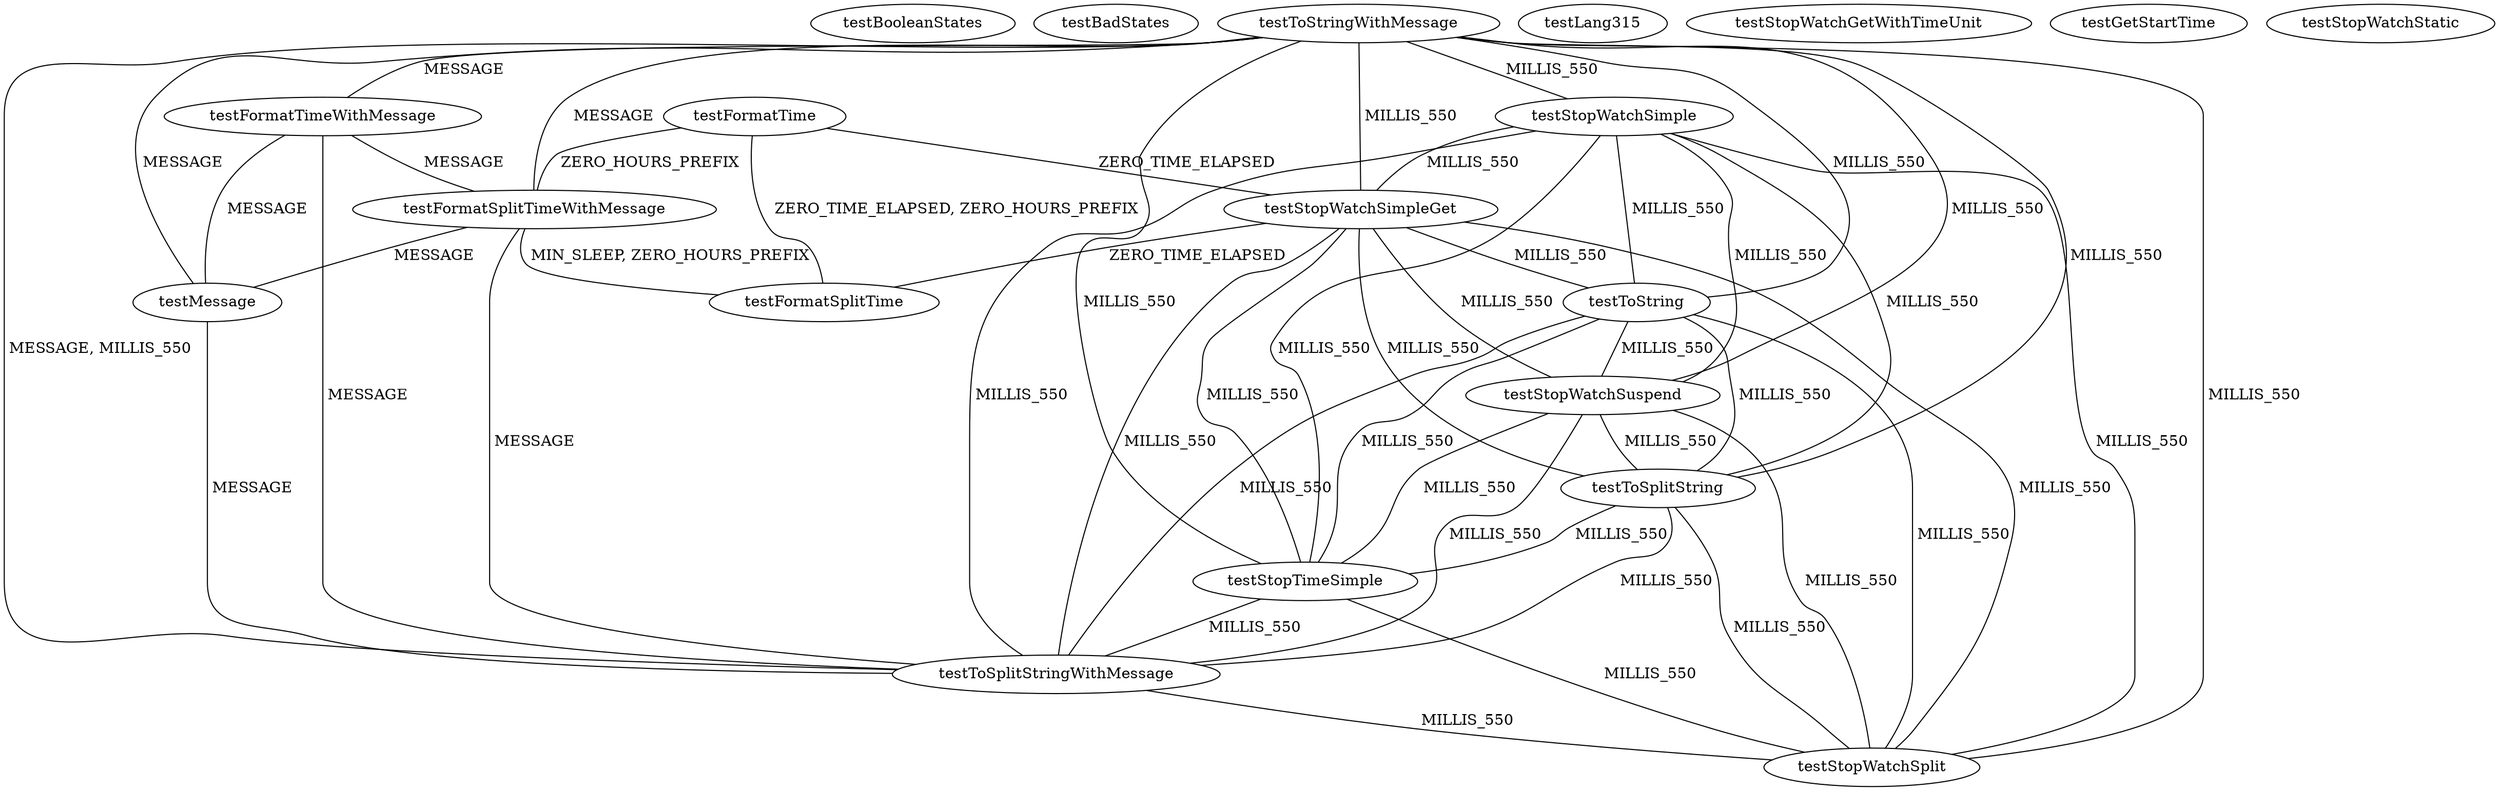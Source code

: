 digraph G {
testBooleanStates;
testBadStates;
testToStringWithMessage;
testLang315;
testFormatTimeWithMessage;
testStopWatchGetWithTimeUnit;
testFormatTime;
testFormatSplitTimeWithMessage;
testStopWatchSimple;
testMessage;
testStopWatchSimpleGet;
testGetStartTime;
testFormatSplitTime;
testToString;
testStopWatchSuspend;
testToSplitString;
testStopTimeSimple;
testToSplitStringWithMessage;
testStopWatchStatic;
testStopWatchSplit;
testStopWatchSimple -> testStopWatchSimpleGet [label=" MILLIS_550", dir=none];
testStopWatchSimple -> testToString [label=" MILLIS_550", dir=none];
testStopWatchSimple -> testStopWatchSuspend [label=" MILLIS_550", dir=none];
testStopWatchSimple -> testToSplitString [label=" MILLIS_550", dir=none];
testStopWatchSimple -> testStopTimeSimple [label=" MILLIS_550", dir=none];
testStopWatchSimple -> testToSplitStringWithMessage [label=" MILLIS_550", dir=none];
testStopWatchSimple -> testStopWatchSplit [label=" MILLIS_550", dir=none];
testMessage -> testToSplitStringWithMessage [label=" MESSAGE", dir=none];
testStopWatchSimpleGet -> testFormatSplitTime [label=" ZERO_TIME_ELAPSED", dir=none];
testStopWatchSimpleGet -> testToString [label=" MILLIS_550", dir=none];
testStopWatchSimpleGet -> testStopWatchSuspend [label=" MILLIS_550", dir=none];
testStopWatchSimpleGet -> testToSplitString [label=" MILLIS_550", dir=none];
testStopWatchSimpleGet -> testStopTimeSimple [label=" MILLIS_550", dir=none];
testStopWatchSimpleGet -> testToSplitStringWithMessage [label=" MILLIS_550", dir=none];
testStopWatchSimpleGet -> testStopWatchSplit [label=" MILLIS_550", dir=none];
testToStringWithMessage -> testStopWatchSimple [label=" MILLIS_550", dir=none];
testToStringWithMessage -> testMessage [label=" MESSAGE", dir=none];
testToStringWithMessage -> testStopWatchSimpleGet [label=" MILLIS_550", dir=none];
testToStringWithMessage -> testToString [label=" MILLIS_550", dir=none];
testToStringWithMessage -> testStopWatchSuspend [label=" MILLIS_550", dir=none];
testToStringWithMessage -> testToSplitString [label=" MILLIS_550", dir=none];
testToStringWithMessage -> testStopTimeSimple [label=" MILLIS_550", dir=none];
testToStringWithMessage -> testToSplitStringWithMessage [label=" MESSAGE, MILLIS_550", dir=none];
testToStringWithMessage -> testFormatTimeWithMessage [label=" MESSAGE", dir=none];
testToStringWithMessage -> testFormatSplitTimeWithMessage [label=" MESSAGE", dir=none];
testToStringWithMessage -> testStopWatchSplit [label=" MILLIS_550", dir=none];
testToString -> testStopWatchSuspend [label=" MILLIS_550", dir=none];
testToString -> testToSplitString [label=" MILLIS_550", dir=none];
testToString -> testStopTimeSimple [label=" MILLIS_550", dir=none];
testToString -> testToSplitStringWithMessage [label=" MILLIS_550", dir=none];
testToString -> testStopWatchSplit [label=" MILLIS_550", dir=none];
testStopWatchSuspend -> testToSplitString [label=" MILLIS_550", dir=none];
testStopWatchSuspend -> testStopTimeSimple [label=" MILLIS_550", dir=none];
testStopWatchSuspend -> testToSplitStringWithMessage [label=" MILLIS_550", dir=none];
testStopWatchSuspend -> testStopWatchSplit [label=" MILLIS_550", dir=none];
testToSplitString -> testStopTimeSimple [label=" MILLIS_550", dir=none];
testToSplitString -> testToSplitStringWithMessage [label=" MILLIS_550", dir=none];
testToSplitString -> testStopWatchSplit [label=" MILLIS_550", dir=none];
testStopTimeSimple -> testToSplitStringWithMessage [label=" MILLIS_550", dir=none];
testStopTimeSimple -> testStopWatchSplit [label=" MILLIS_550", dir=none];
testToSplitStringWithMessage -> testStopWatchSplit [label=" MILLIS_550", dir=none];
testFormatTimeWithMessage -> testMessage [label=" MESSAGE", dir=none];
testFormatTimeWithMessage -> testToSplitStringWithMessage [label=" MESSAGE", dir=none];
testFormatTimeWithMessage -> testFormatSplitTimeWithMessage [label=" MESSAGE", dir=none];
testFormatTime -> testStopWatchSimpleGet [label=" ZERO_TIME_ELAPSED", dir=none];
testFormatTime -> testFormatSplitTime [label=" ZERO_TIME_ELAPSED, ZERO_HOURS_PREFIX", dir=none];
testFormatTime -> testFormatSplitTimeWithMessage [label=" ZERO_HOURS_PREFIX", dir=none];
testFormatSplitTimeWithMessage -> testMessage [label=" MESSAGE", dir=none];
testFormatSplitTimeWithMessage -> testFormatSplitTime [label=" MIN_SLEEP, ZERO_HOURS_PREFIX", dir=none];
testFormatSplitTimeWithMessage -> testToSplitStringWithMessage [label=" MESSAGE", dir=none];
}